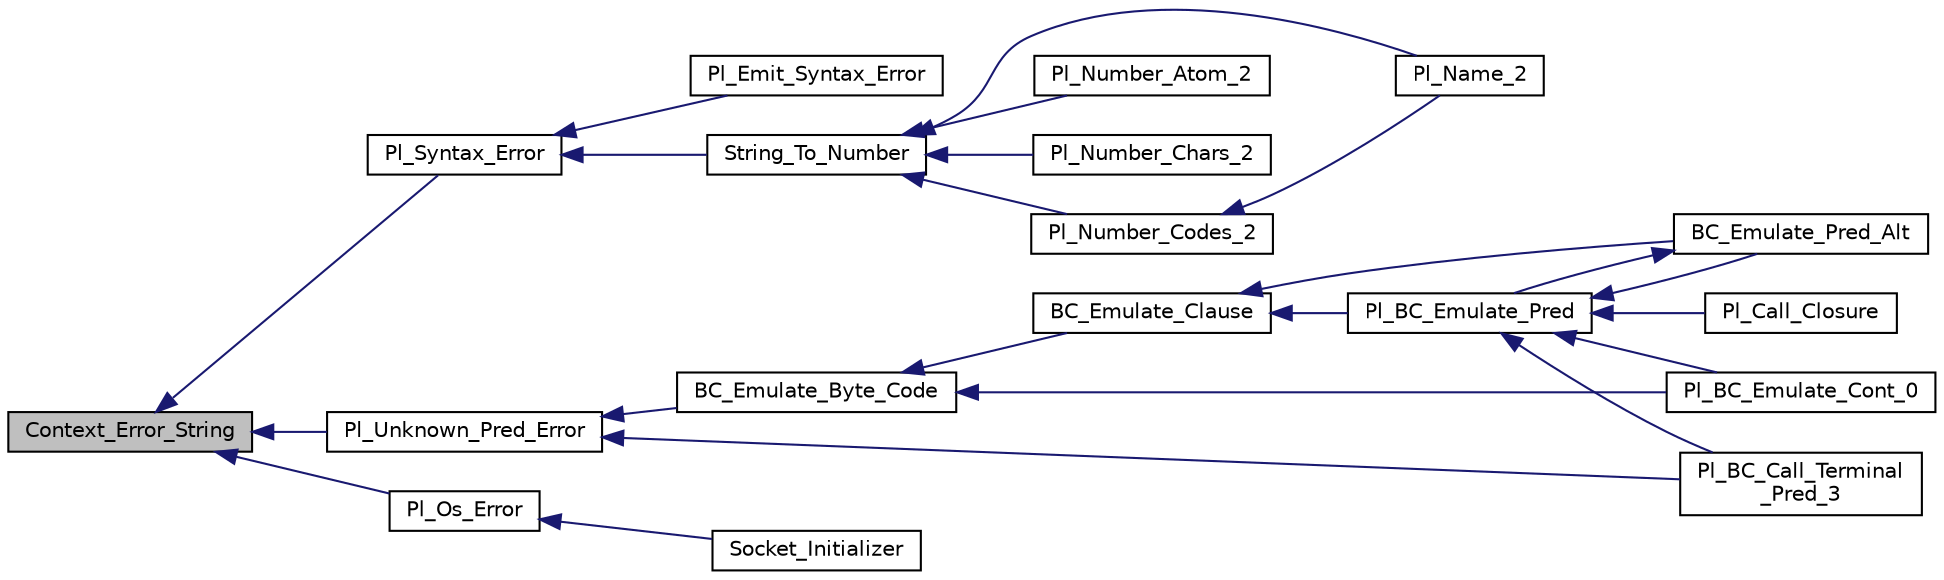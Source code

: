 digraph "Context_Error_String"
{
  edge [fontname="Helvetica",fontsize="10",labelfontname="Helvetica",labelfontsize="10"];
  node [fontname="Helvetica",fontsize="10",shape=record];
  rankdir="LR";
  Node1 [label="Context_Error_String",height=0.2,width=0.4,color="black", fillcolor="grey75", style="filled", fontcolor="black"];
  Node1 -> Node2 [dir="back",color="midnightblue",fontsize="10",style="solid"];
  Node2 [label="Pl_Syntax_Error",height=0.2,width=0.4,color="black", fillcolor="white", style="filled",URL="$error__supp_8h.html#a8bf7bb96d18b2385eb5e549a7fc25ccb"];
  Node2 -> Node3 [dir="back",color="midnightblue",fontsize="10",style="solid"];
  Node3 [label="String_To_Number",height=0.2,width=0.4,color="black", fillcolor="white", style="filled",URL="$atom__c_8c.html#a45d43288afc4447eb5e8a1bced9fd5a3"];
  Node3 -> Node4 [dir="back",color="midnightblue",fontsize="10",style="solid"];
  Node4 [label="Pl_Number_Atom_2",height=0.2,width=0.4,color="black", fillcolor="white", style="filled",URL="$atom__c_8c.html#adc47dd028d6500b7136923c50fb7f0ab"];
  Node3 -> Node5 [dir="back",color="midnightblue",fontsize="10",style="solid"];
  Node5 [label="Pl_Number_Chars_2",height=0.2,width=0.4,color="black", fillcolor="white", style="filled",URL="$atom__c_8c.html#a227fc472d79309e81af1f91e7e236951"];
  Node3 -> Node6 [dir="back",color="midnightblue",fontsize="10",style="solid"];
  Node6 [label="Pl_Number_Codes_2",height=0.2,width=0.4,color="black", fillcolor="white", style="filled",URL="$atom__c_8c.html#ae89fe3df220d385008f49c583dc41d32"];
  Node6 -> Node7 [dir="back",color="midnightblue",fontsize="10",style="solid"];
  Node7 [label="Pl_Name_2",height=0.2,width=0.4,color="black", fillcolor="white", style="filled",URL="$atom__c_8c.html#af3d13cb1d0fbb3208789ea87cf806fdb"];
  Node3 -> Node7 [dir="back",color="midnightblue",fontsize="10",style="solid"];
  Node2 -> Node8 [dir="back",color="midnightblue",fontsize="10",style="solid"];
  Node8 [label="Pl_Emit_Syntax_Error",height=0.2,width=0.4,color="black", fillcolor="white", style="filled",URL="$gprolog_8h.html#a3edc88ccd75b60f148953314c514efef"];
  Node1 -> Node9 [dir="back",color="midnightblue",fontsize="10",style="solid"];
  Node9 [label="Pl_Unknown_Pred_Error",height=0.2,width=0.4,color="black", fillcolor="white", style="filled",URL="$error__supp_8h.html#af6bb192d80e33b33ee3af9741a84fd42"];
  Node9 -> Node10 [dir="back",color="midnightblue",fontsize="10",style="solid"];
  Node10 [label="Pl_BC_Call_Terminal\l_Pred_3",height=0.2,width=0.4,color="black", fillcolor="white", style="filled",URL="$bc__supp_8c.html#a972dcf547f043fb0988173c77a2f521f"];
  Node9 -> Node11 [dir="back",color="midnightblue",fontsize="10",style="solid"];
  Node11 [label="BC_Emulate_Byte_Code",height=0.2,width=0.4,color="black", fillcolor="white", style="filled",URL="$bc__supp_8c.html#a76dfe05d2b8c2759f785c9a9a003b782"];
  Node11 -> Node12 [dir="back",color="midnightblue",fontsize="10",style="solid"];
  Node12 [label="BC_Emulate_Clause",height=0.2,width=0.4,color="black", fillcolor="white", style="filled",URL="$bc__supp_8c.html#a77ff26a73bb5736aff1d2c5d97400be5"];
  Node12 -> Node13 [dir="back",color="midnightblue",fontsize="10",style="solid"];
  Node13 [label="Pl_BC_Emulate_Pred",height=0.2,width=0.4,color="black", fillcolor="white", style="filled",URL="$bc__supp_8h.html#a8a045e53639fe083b9e018f119e754e4"];
  Node13 -> Node10 [dir="back",color="midnightblue",fontsize="10",style="solid"];
  Node13 -> Node14 [dir="back",color="midnightblue",fontsize="10",style="solid"];
  Node14 [label="BC_Emulate_Pred_Alt",height=0.2,width=0.4,color="black", fillcolor="white", style="filled",URL="$bc__supp_8c.html#af5eb08f345855ac14975d4366243dbc5"];
  Node14 -> Node13 [dir="back",color="midnightblue",fontsize="10",style="solid"];
  Node13 -> Node15 [dir="back",color="midnightblue",fontsize="10",style="solid"];
  Node15 [label="Pl_BC_Emulate_Cont_0",height=0.2,width=0.4,color="black", fillcolor="white", style="filled",URL="$bc__supp_8c.html#a3eaaadb92bd63dd9a3f63436a81a3dcc"];
  Node13 -> Node16 [dir="back",color="midnightblue",fontsize="10",style="solid"];
  Node16 [label="Pl_Call_Closure",height=0.2,width=0.4,color="black", fillcolor="white", style="filled",URL="$call__args__c_8c.html#af6fb473d73263063c7c2361e4c6a8981"];
  Node12 -> Node14 [dir="back",color="midnightblue",fontsize="10",style="solid"];
  Node11 -> Node15 [dir="back",color="midnightblue",fontsize="10",style="solid"];
  Node1 -> Node17 [dir="back",color="midnightblue",fontsize="10",style="solid"];
  Node17 [label="Pl_Os_Error",height=0.2,width=0.4,color="black", fillcolor="white", style="filled",URL="$error__supp_8h.html#a76830f502895027f89f5430f7dcdd159"];
  Node17 -> Node18 [dir="back",color="midnightblue",fontsize="10",style="solid"];
  Node18 [label="Socket_Initializer",height=0.2,width=0.4,color="black", fillcolor="white", style="filled",URL="$sockets__c_8c.html#abb60ff72f0ca874268bb3c7c51cc6e8b"];
}
